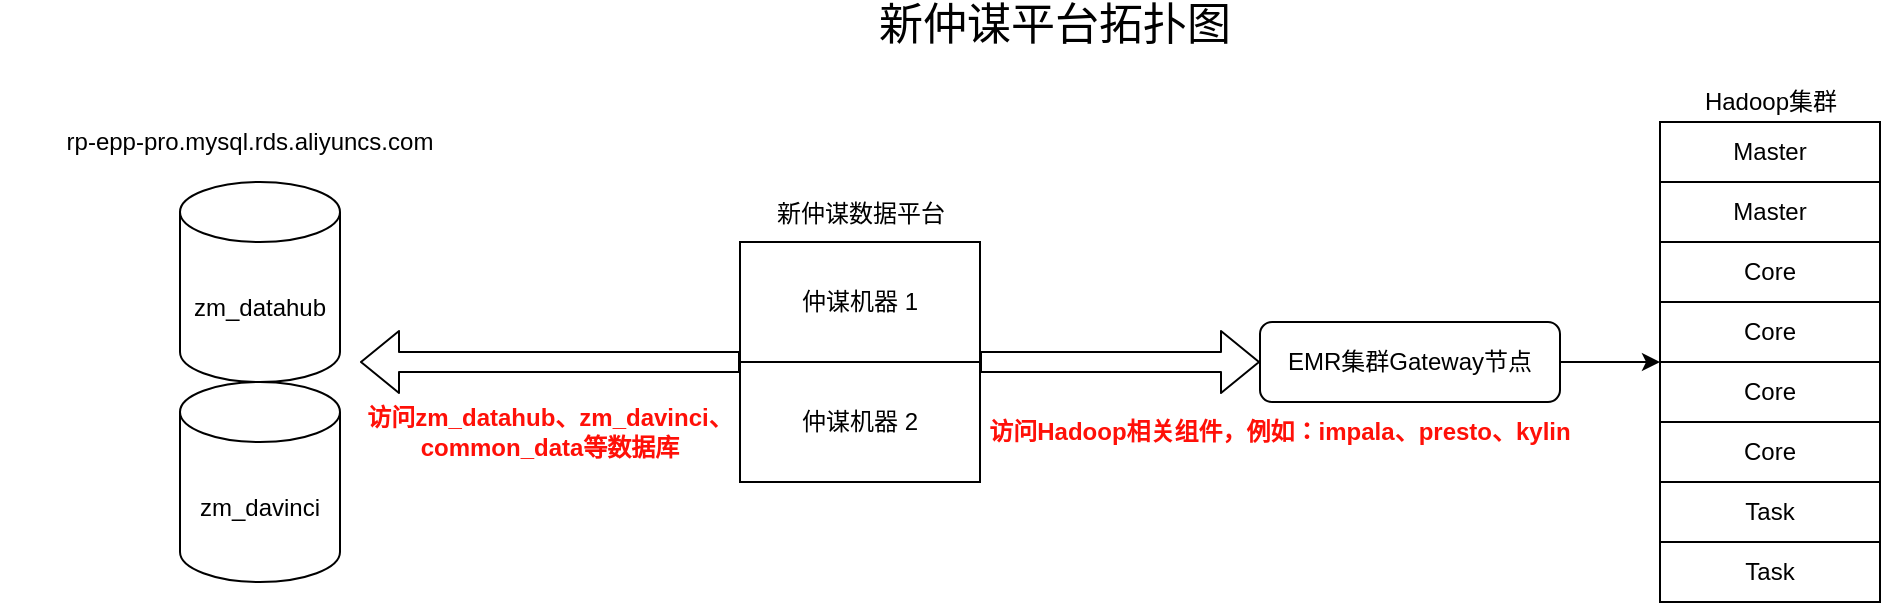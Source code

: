 <mxfile version="13.10.4" type="github">
  <diagram id="U6srqt75170l28uQUDtd" name="第 1 页">
    <mxGraphModel dx="1426" dy="803" grid="0" gridSize="10" guides="1" tooltips="1" connect="1" arrows="1" fold="1" page="1" pageScale="1" pageWidth="1169" pageHeight="1654" math="0" shadow="0">
      <root>
        <mxCell id="0" />
        <mxCell id="1" parent="0" />
        <mxCell id="2eTBFEBDB5hamMIv9L25-3" value="&lt;span&gt;EMR集群Gateway节点&lt;/span&gt;" style="rounded=1;whiteSpace=wrap;html=1;" vertex="1" parent="1">
          <mxGeometry x="660" y="340" width="150" height="40" as="geometry" />
        </mxCell>
        <mxCell id="2eTBFEBDB5hamMIv9L25-14" value="" style="group" vertex="1" connectable="0" parent="1">
          <mxGeometry x="860" y="220" width="110" height="260" as="geometry" />
        </mxCell>
        <mxCell id="2eTBFEBDB5hamMIv9L25-5" value="Master" style="rounded=0;whiteSpace=wrap;html=1;" vertex="1" parent="2eTBFEBDB5hamMIv9L25-14">
          <mxGeometry y="20" width="110" height="30" as="geometry" />
        </mxCell>
        <mxCell id="2eTBFEBDB5hamMIv9L25-6" value="Master" style="rounded=0;whiteSpace=wrap;html=1;" vertex="1" parent="2eTBFEBDB5hamMIv9L25-14">
          <mxGeometry y="50" width="110" height="30" as="geometry" />
        </mxCell>
        <mxCell id="2eTBFEBDB5hamMIv9L25-7" value="Core" style="rounded=0;whiteSpace=wrap;html=1;" vertex="1" parent="2eTBFEBDB5hamMIv9L25-14">
          <mxGeometry y="80" width="110" height="30" as="geometry" />
        </mxCell>
        <mxCell id="2eTBFEBDB5hamMIv9L25-8" value="&lt;span&gt;Core&lt;/span&gt;" style="rounded=0;whiteSpace=wrap;html=1;" vertex="1" parent="2eTBFEBDB5hamMIv9L25-14">
          <mxGeometry y="110" width="110" height="30" as="geometry" />
        </mxCell>
        <mxCell id="2eTBFEBDB5hamMIv9L25-9" value="&lt;span&gt;Core&lt;/span&gt;" style="rounded=0;whiteSpace=wrap;html=1;" vertex="1" parent="2eTBFEBDB5hamMIv9L25-14">
          <mxGeometry y="140" width="110" height="30" as="geometry" />
        </mxCell>
        <mxCell id="2eTBFEBDB5hamMIv9L25-10" value="&lt;span&gt;Core&lt;/span&gt;" style="rounded=0;whiteSpace=wrap;html=1;" vertex="1" parent="2eTBFEBDB5hamMIv9L25-14">
          <mxGeometry y="170" width="110" height="30" as="geometry" />
        </mxCell>
        <mxCell id="2eTBFEBDB5hamMIv9L25-11" value="Task" style="rounded=0;whiteSpace=wrap;html=1;" vertex="1" parent="2eTBFEBDB5hamMIv9L25-14">
          <mxGeometry y="200" width="110" height="30" as="geometry" />
        </mxCell>
        <mxCell id="2eTBFEBDB5hamMIv9L25-12" value="&lt;span&gt;Task&lt;/span&gt;" style="rounded=0;whiteSpace=wrap;html=1;" vertex="1" parent="2eTBFEBDB5hamMIv9L25-14">
          <mxGeometry y="230" width="110" height="30" as="geometry" />
        </mxCell>
        <mxCell id="2eTBFEBDB5hamMIv9L25-13" value="Hadoop集群" style="text;html=1;strokeColor=none;fillColor=none;align=center;verticalAlign=middle;whiteSpace=wrap;rounded=0;" vertex="1" parent="2eTBFEBDB5hamMIv9L25-14">
          <mxGeometry x="17.5" width="75" height="20" as="geometry" />
        </mxCell>
        <mxCell id="2eTBFEBDB5hamMIv9L25-15" value="" style="group" vertex="1" connectable="0" parent="1">
          <mxGeometry x="400" y="300" width="120" height="120" as="geometry" />
        </mxCell>
        <mxCell id="2eTBFEBDB5hamMIv9L25-1" value="仲谋机器 1" style="rounded=0;whiteSpace=wrap;html=1;" vertex="1" parent="2eTBFEBDB5hamMIv9L25-15">
          <mxGeometry width="120" height="60" as="geometry" />
        </mxCell>
        <mxCell id="2eTBFEBDB5hamMIv9L25-2" value="&lt;span&gt;仲谋机器 2&lt;/span&gt;" style="rounded=0;whiteSpace=wrap;html=1;" vertex="1" parent="2eTBFEBDB5hamMIv9L25-15">
          <mxGeometry y="60" width="120" height="60" as="geometry" />
        </mxCell>
        <mxCell id="2eTBFEBDB5hamMIv9L25-25" value="" style="group" vertex="1" connectable="0" parent="1">
          <mxGeometry x="30" y="240" width="250" height="230" as="geometry" />
        </mxCell>
        <mxCell id="2eTBFEBDB5hamMIv9L25-20" value="zm_datahub" style="shape=cylinder3;whiteSpace=wrap;html=1;boundedLbl=1;backgroundOutline=1;size=15;" vertex="1" parent="2eTBFEBDB5hamMIv9L25-25">
          <mxGeometry x="90" y="30" width="80" height="100" as="geometry" />
        </mxCell>
        <mxCell id="2eTBFEBDB5hamMIv9L25-21" value="rp-epp-pro.mysql.rds.aliyuncs.com" style="text;html=1;strokeColor=none;fillColor=none;align=center;verticalAlign=middle;whiteSpace=wrap;rounded=0;" vertex="1" parent="2eTBFEBDB5hamMIv9L25-25">
          <mxGeometry width="250" height="20" as="geometry" />
        </mxCell>
        <mxCell id="2eTBFEBDB5hamMIv9L25-22" value="zm_davinci" style="shape=cylinder3;whiteSpace=wrap;html=1;boundedLbl=1;backgroundOutline=1;size=15;" vertex="1" parent="2eTBFEBDB5hamMIv9L25-25">
          <mxGeometry x="90" y="130" width="80" height="100" as="geometry" />
        </mxCell>
        <mxCell id="2eTBFEBDB5hamMIv9L25-27" value="" style="endArrow=classic;html=1;exitX=1;exitY=0.5;exitDx=0;exitDy=0;entryX=0;entryY=0;entryDx=0;entryDy=0;" edge="1" parent="1" source="2eTBFEBDB5hamMIv9L25-3" target="2eTBFEBDB5hamMIv9L25-9">
          <mxGeometry width="50" height="50" relative="1" as="geometry">
            <mxPoint x="780" y="530" as="sourcePoint" />
            <mxPoint x="830" y="480" as="targetPoint" />
          </mxGeometry>
        </mxCell>
        <mxCell id="2eTBFEBDB5hamMIv9L25-28" value="" style="shape=flexArrow;endArrow=classic;html=1;exitX=1;exitY=0;exitDx=0;exitDy=0;entryX=0;entryY=0.5;entryDx=0;entryDy=0;" edge="1" parent="1" source="2eTBFEBDB5hamMIv9L25-2" target="2eTBFEBDB5hamMIv9L25-3">
          <mxGeometry width="50" height="50" relative="1" as="geometry">
            <mxPoint x="530" y="570" as="sourcePoint" />
            <mxPoint x="580" y="520" as="targetPoint" />
          </mxGeometry>
        </mxCell>
        <mxCell id="2eTBFEBDB5hamMIv9L25-29" value="" style="shape=flexArrow;endArrow=classic;html=1;exitX=0;exitY=1;exitDx=0;exitDy=0;" edge="1" parent="1" source="2eTBFEBDB5hamMIv9L25-1">
          <mxGeometry width="50" height="50" relative="1" as="geometry">
            <mxPoint x="280" y="510" as="sourcePoint" />
            <mxPoint x="210" y="360" as="targetPoint" />
          </mxGeometry>
        </mxCell>
        <mxCell id="2eTBFEBDB5hamMIv9L25-30" value="新仲谋数据平台" style="text;html=1;strokeColor=none;fillColor=none;align=center;verticalAlign=middle;whiteSpace=wrap;rounded=0;" vertex="1" parent="1">
          <mxGeometry x="408.5" y="276" width="103" height="20" as="geometry" />
        </mxCell>
        <mxCell id="2eTBFEBDB5hamMIv9L25-31" value="&lt;font color=&quot;#ff1008&quot;&gt;&lt;b&gt;访问Hadoop相关组件，例如：impala、presto、kylin&lt;/b&gt;&lt;/font&gt;" style="text;html=1;strokeColor=none;fillColor=none;align=center;verticalAlign=middle;whiteSpace=wrap;rounded=0;" vertex="1" parent="1">
          <mxGeometry x="510" y="380" width="320" height="30" as="geometry" />
        </mxCell>
        <mxCell id="2eTBFEBDB5hamMIv9L25-32" value="&lt;font color=&quot;#ff1008&quot;&gt;&lt;b&gt;访问zm_datahub、zm_davinci、common_data等数据库&lt;/b&gt;&lt;/font&gt;" style="text;html=1;strokeColor=none;fillColor=none;align=center;verticalAlign=middle;whiteSpace=wrap;rounded=0;" vertex="1" parent="1">
          <mxGeometry x="210" y="380" width="190" height="30" as="geometry" />
        </mxCell>
        <mxCell id="2eTBFEBDB5hamMIv9L25-33" value="&lt;font style=&quot;font-size: 22px&quot;&gt;新仲谋平台拓扑图&lt;/font&gt;" style="text;html=1;strokeColor=none;fillColor=none;align=center;verticalAlign=middle;whiteSpace=wrap;rounded=0;" vertex="1" parent="1">
          <mxGeometry x="465" y="182" width="185" height="20" as="geometry" />
        </mxCell>
      </root>
    </mxGraphModel>
  </diagram>
</mxfile>
